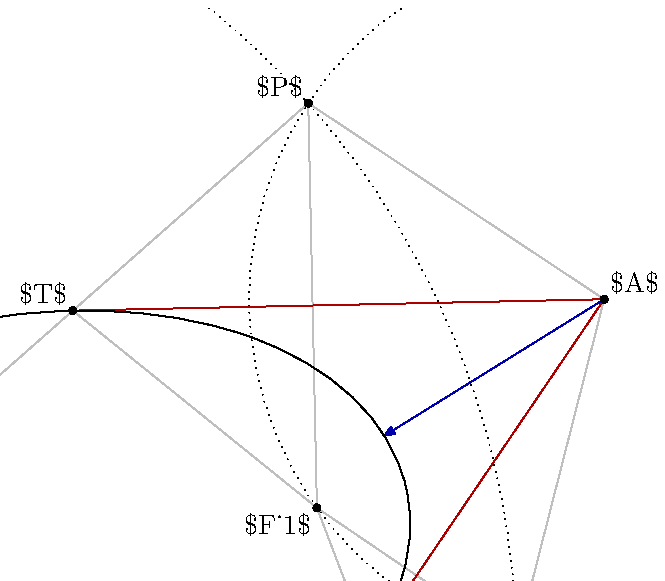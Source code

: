 \documentclass{standalone}
\usepackage{luamplib}
\begin{document}
\mplibtextextlabel{enable}
\begin{mplibcode}
secondarydef a through b = 
    begingroup; save d; numeric d; d = abs(a-b); (1+12/d)[b,a]--(1+12/d)[a,b] endgroup
enddef;
beginfig(1);
path ellipse; ellipse = fullcircle scaled 300 yscaled 5/8 rotated 13;
z0 = 1/2[point 4 of ellipse, point 0 of ellipse];
numeric a, b, e; 
2a = abs (point 4 of ellipse - point 0 of ellipse);
2b = abs (point 6 of ellipse - point 2 of ellipse);
e = 1 +-+ b/a;
z1 = e[z0, point 0 of ellipse];
z2 = e[z0, point 4 of ellipse];
z3 = 240 dir 25;
path pp, qq;
pp = fullcircle scaled 2 abs (z1 - z3) shifted z3;
qq = fullcircle scaled 4a shifted z2;
z4 = pp intersectionpoint qq;
z5 = reverse pp intersectionpoint qq;
numeric t, u;
(t, whatever) = ellipse intersectiontimes (z2 -- z4);
(u, whatever) = ellipse intersectiontimes (z2 -- z5);

vardef f(expr x) = 
    angle (z3 - point x of ellipse) + 90 > angle direction x of ellipse
enddef;
drawarrow z3 -- point solve f(0, t) of ellipse withcolor 2/3 blue;

drawoptions(dashed evenly withcolor 7/8);
draw point 0 of ellipse through point 4 of ellipse;
draw point 2 of ellipse through point 6 of ellipse;
drawoptions(withcolor 3/4);
draw z4 -- z1 -- z5;
draw z2 -- z4 -- z3 -- z5 -- cycle;
draw point t of ellipse -- z1 -- point u of ellipse;
drawoptions();
draw point t of ellipse -- z3 -- point u of ellipse withcolor 2/3 red;
dotlabel.llft("$F_1$", z1); dotlabel.llft("$F_2$", z2);
dotlabel.urt("$A$", z3);
dotlabel.ulft("$P$", z4); dotlabel.lrt ("$Q$", z5);
dotlabel.ulft("$T$", point t of ellipse);
dotlabel.lrt("$T'$", point u of ellipse);
draw ellipse;
picture P; P = currentpicture; currentpicture := nullpicture;
draw pp dashed withdots scaled 1/2;
draw qq dashed withdots scaled 1/2;
bboxmargin := 24; clip currentpicture to bbox P;
draw P;
endfig;
\end{mplibcode}
\end{document}

